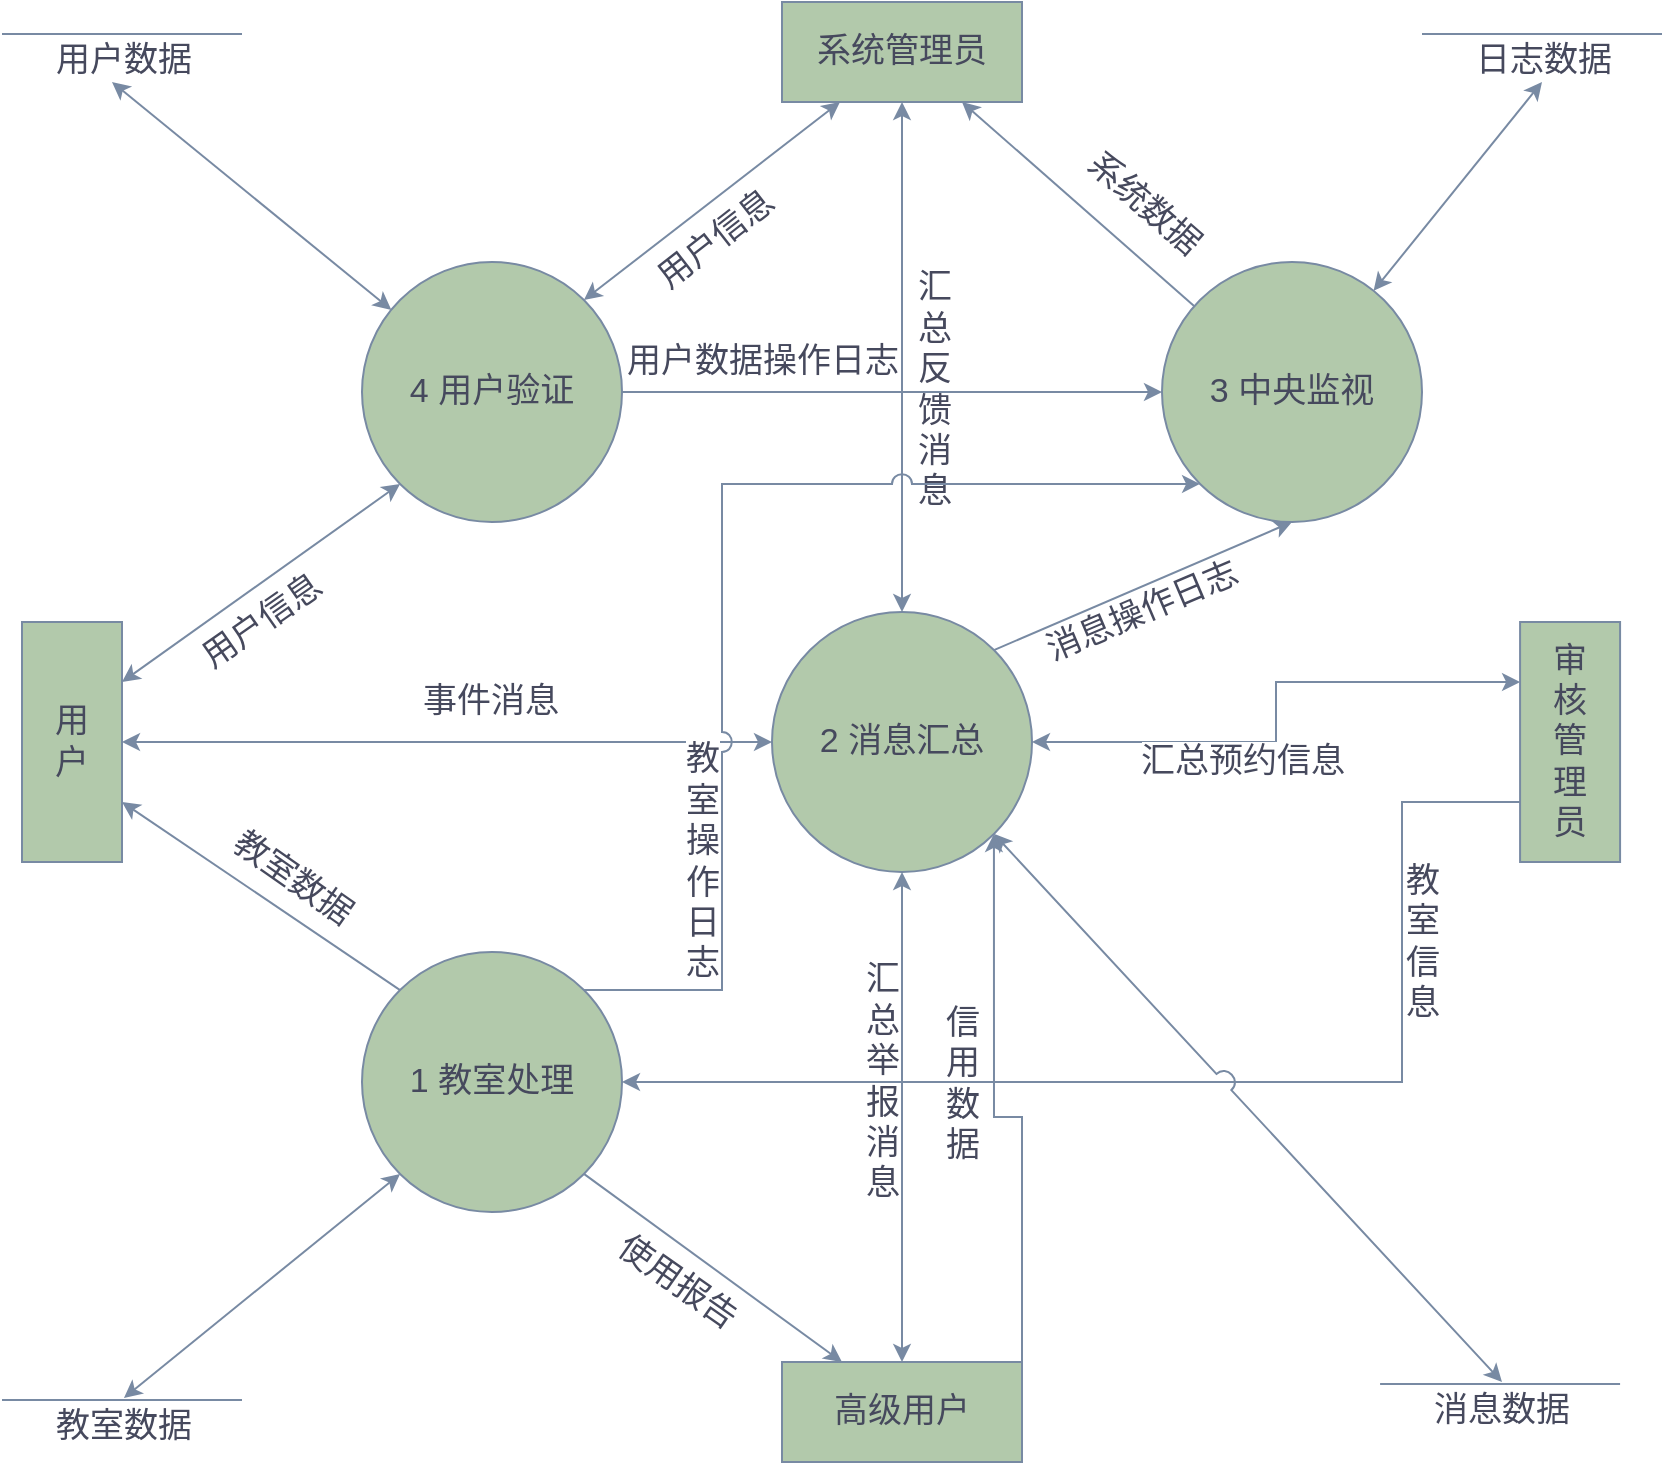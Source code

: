 <mxfile version="14.6.13" type="device"><diagram id="RNRoM0hFhn7MYVDlEdIJ" name="第 1 页"><mxGraphModel dx="1580" dy="2256" grid="1" gridSize="10" guides="1" tooltips="1" connect="1" arrows="1" fold="1" page="1" pageScale="1" pageWidth="1654" pageHeight="1169" math="0" shadow="0"><root><mxCell id="0"/><mxCell id="1" parent="0"/><mxCell id="66C6QFmbIxNWuLjoA41M-35" style="rounded=0;orthogonalLoop=1;jettySize=auto;html=1;fontSize=17;exitX=0;exitY=0;exitDx=0;exitDy=0;entryX=1;entryY=0.75;entryDx=0;entryDy=0;strokeColor=#788AA3;fontColor=#46495D;" parent="1" source="66C6QFmbIxNWuLjoA41M-66" target="66C6QFmbIxNWuLjoA41M-52" edge="1"><mxGeometry relative="1" as="geometry"><mxPoint x="260" y="470" as="sourcePoint"/></mxGeometry></mxCell><mxCell id="66C6QFmbIxNWuLjoA41M-36" value="教室数据" style="edgeLabel;html=1;align=center;verticalAlign=middle;resizable=0;points=[];fontSize=17;rotation=35;fontColor=#46495D;" parent="66C6QFmbIxNWuLjoA41M-35" vertex="1" connectable="0"><mxGeometry x="0.085" y="2" relative="1" as="geometry"><mxPoint x="22" y="-7" as="offset"/></mxGeometry></mxCell><mxCell id="66C6QFmbIxNWuLjoA41M-37" style="rounded=0;orthogonalLoop=1;jettySize=auto;html=1;fontSize=17;exitX=1;exitY=1;exitDx=0;exitDy=0;entryX=0.25;entryY=0;entryDx=0;entryDy=0;strokeColor=#788AA3;fontColor=#46495D;" parent="1" source="66C6QFmbIxNWuLjoA41M-66" target="66C6QFmbIxNWuLjoA41M-55" edge="1"><mxGeometry relative="1" as="geometry"><mxPoint x="540" y="559.04" as="sourcePoint"/><mxPoint x="480" y="729" as="targetPoint"/></mxGeometry></mxCell><mxCell id="66C6QFmbIxNWuLjoA41M-38" value="使用报告" style="edgeLabel;html=1;align=center;verticalAlign=middle;resizable=0;points=[];fontSize=17;rotation=35;fontColor=#46495D;" parent="66C6QFmbIxNWuLjoA41M-37" vertex="1" connectable="0"><mxGeometry x="-0.061" relative="1" as="geometry"><mxPoint x="-15" y="10" as="offset"/></mxGeometry></mxCell><mxCell id="66C6QFmbIxNWuLjoA41M-39" style="edgeStyle=orthogonalEdgeStyle;rounded=0;orthogonalLoop=1;jettySize=auto;html=1;exitX=0.5;exitY=1;exitDx=0;exitDy=0;entryX=0.5;entryY=0;entryDx=0;entryDy=0;fontSize=17;startArrow=classic;startFill=1;strokeColor=#788AA3;fontColor=#46495D;" parent="1" source="66C6QFmbIxNWuLjoA41M-47" target="66C6QFmbIxNWuLjoA41M-55" edge="1"><mxGeometry relative="1" as="geometry"><mxPoint x="494.038" y="540.002" as="sourcePoint"/></mxGeometry></mxCell><mxCell id="66C6QFmbIxNWuLjoA41M-40" value="汇&lt;br&gt;总&lt;br&gt;举&lt;br&gt;报&lt;br&gt;消&lt;br&gt;息" style="edgeLabel;html=1;align=center;verticalAlign=middle;resizable=0;points=[];fontSize=17;fontColor=#46495D;" parent="66C6QFmbIxNWuLjoA41M-39" vertex="1" connectable="0"><mxGeometry x="-0.386" y="-1" relative="1" as="geometry"><mxPoint x="-9" y="30" as="offset"/></mxGeometry></mxCell><mxCell id="66C6QFmbIxNWuLjoA41M-41" style="edgeStyle=orthogonalEdgeStyle;rounded=0;orthogonalLoop=1;jettySize=auto;html=1;entryX=0;entryY=0.25;entryDx=0;entryDy=0;fontSize=17;startArrow=classic;startFill=1;strokeColor=#788AA3;fontColor=#46495D;" parent="1" source="66C6QFmbIxNWuLjoA41M-47" target="66C6QFmbIxNWuLjoA41M-58" edge="1"><mxGeometry relative="1" as="geometry"><mxPoint x="560.002" y="395.962" as="sourcePoint"/><Array as="points"/></mxGeometry></mxCell><mxCell id="66C6QFmbIxNWuLjoA41M-42" value="汇总预约信息" style="edgeLabel;html=1;align=center;verticalAlign=middle;resizable=0;points=[];fontSize=17;fontColor=#46495D;" parent="66C6QFmbIxNWuLjoA41M-41" vertex="1" connectable="0"><mxGeometry x="0.076" y="1" relative="1" as="geometry"><mxPoint x="-16" y="35" as="offset"/></mxGeometry></mxCell><mxCell id="66C6QFmbIxNWuLjoA41M-43" style="rounded=0;orthogonalLoop=1;jettySize=auto;html=1;entryX=0.75;entryY=1;entryDx=0;entryDy=0;fontSize=17;startArrow=none;startFill=0;strokeColor=#788AA3;fontColor=#46495D;" parent="1" source="66C6QFmbIxNWuLjoA41M-71" target="66C6QFmbIxNWuLjoA41M-60" edge="1"><mxGeometry relative="1" as="geometry"><mxPoint x="585.962" y="229.038" as="sourcePoint"/></mxGeometry></mxCell><mxCell id="66C6QFmbIxNWuLjoA41M-44" value="系统数据" style="edgeLabel;html=1;align=center;verticalAlign=middle;resizable=0;points=[];fontSize=17;rotation=41;fontColor=#46495D;" parent="66C6QFmbIxNWuLjoA41M-43" vertex="1" connectable="0"><mxGeometry x="-0.017" y="-1" relative="1" as="geometry"><mxPoint x="31" y="-1" as="offset"/></mxGeometry></mxCell><mxCell id="66C6QFmbIxNWuLjoA41M-45" style="rounded=0;orthogonalLoop=1;jettySize=auto;html=1;entryX=0.508;entryY=0.375;entryDx=0;entryDy=0;entryPerimeter=0;fontSize=17;jumpStyle=arc;jumpSize=11;startArrow=classic;startFill=1;exitX=0;exitY=1;exitDx=0;exitDy=0;strokeColor=#788AA3;fontColor=#46495D;" parent="1" source="66C6QFmbIxNWuLjoA41M-66" target="66C6QFmbIxNWuLjoA41M-61" edge="1"><mxGeometry relative="1" as="geometry"><mxPoint x="-70" y="430" as="sourcePoint"/></mxGeometry></mxCell><mxCell id="66C6QFmbIxNWuLjoA41M-46" style="rounded=0;jumpStyle=arc;jumpSize=11;orthogonalLoop=1;jettySize=auto;html=1;fontSize=17;startArrow=classic;startFill=1;strokeColor=#788AA3;fontColor=#46495D;" parent="1" source="66C6QFmbIxNWuLjoA41M-65" edge="1"><mxGeometry relative="1" as="geometry"><mxPoint x="115" y="20" as="targetPoint"/><mxPoint x="279.038" y="-88.002" as="sourcePoint"/></mxGeometry></mxCell><mxCell id="66C6QFmbIxNWuLjoA41M-72" style="edgeStyle=none;rounded=0;orthogonalLoop=1;jettySize=auto;html=1;exitX=1;exitY=0;exitDx=0;exitDy=0;startArrow=none;startFill=0;entryX=0.5;entryY=1;entryDx=0;entryDy=0;strokeColor=#788AA3;fontColor=#46495D;" parent="1" source="66C6QFmbIxNWuLjoA41M-47" target="66C6QFmbIxNWuLjoA41M-71" edge="1"><mxGeometry relative="1" as="geometry"/></mxCell><mxCell id="66C6QFmbIxNWuLjoA41M-47" value="2 消息汇总" style="ellipse;whiteSpace=wrap;html=1;aspect=fixed;fontSize=17;fillColor=#B2C9AB;strokeColor=#788AA3;fontColor=#46495D;" parent="1" vertex="1"><mxGeometry x="445" y="285" width="130" height="130" as="geometry"/></mxCell><mxCell id="66C6QFmbIxNWuLjoA41M-48" style="edgeStyle=orthogonalEdgeStyle;rounded=0;orthogonalLoop=1;jettySize=auto;html=1;entryX=0;entryY=0.5;entryDx=0;entryDy=0;fontSize=17;exitX=1;exitY=0.5;exitDx=0;exitDy=0;startArrow=classic;startFill=1;strokeColor=#788AA3;fontColor=#46495D;" parent="1" source="66C6QFmbIxNWuLjoA41M-52" target="66C6QFmbIxNWuLjoA41M-47" edge="1"><mxGeometry relative="1" as="geometry"><mxPoint x="399.038" y="304.038" as="targetPoint"/></mxGeometry></mxCell><mxCell id="66C6QFmbIxNWuLjoA41M-49" value="事件消息" style="edgeLabel;html=1;align=center;verticalAlign=middle;resizable=0;points=[];fontSize=17;fontColor=#46495D;" parent="66C6QFmbIxNWuLjoA41M-48" vertex="1" connectable="0"><mxGeometry x="-0.2" y="4" relative="1" as="geometry"><mxPoint x="54" y="-16" as="offset"/></mxGeometry></mxCell><mxCell id="66C6QFmbIxNWuLjoA41M-50" style="rounded=0;jumpStyle=arc;jumpSize=11;orthogonalLoop=1;jettySize=auto;html=1;exitX=1;exitY=0.25;exitDx=0;exitDy=0;fontSize=17;startArrow=classic;startFill=1;entryX=0;entryY=1;entryDx=0;entryDy=0;strokeColor=#788AA3;fontColor=#46495D;" parent="1" source="66C6QFmbIxNWuLjoA41M-52" target="66C6QFmbIxNWuLjoA41M-65" edge="1"><mxGeometry relative="1" as="geometry"><mxPoint x="210" y="150" as="targetPoint"/></mxGeometry></mxCell><mxCell id="66C6QFmbIxNWuLjoA41M-51" value="用户信息" style="edgeLabel;html=1;align=center;verticalAlign=middle;resizable=0;points=[];fontSize=17;rotation=325;fontColor=#46495D;" parent="66C6QFmbIxNWuLjoA41M-50" vertex="1" connectable="0"><mxGeometry x="-0.333" y="1" relative="1" as="geometry"><mxPoint x="24" y="4" as="offset"/></mxGeometry></mxCell><mxCell id="66C6QFmbIxNWuLjoA41M-52" value="用&lt;br&gt;户" style="rounded=0;whiteSpace=wrap;html=1;fontSize=17;fillColor=#B2C9AB;strokeColor=#788AA3;fontColor=#46495D;" parent="1" vertex="1"><mxGeometry x="70" y="290" width="50" height="120" as="geometry"/></mxCell><mxCell id="66C6QFmbIxNWuLjoA41M-53" style="edgeStyle=orthogonalEdgeStyle;rounded=0;orthogonalLoop=1;jettySize=auto;html=1;exitX=1;exitY=0;exitDx=0;exitDy=0;entryX=1;entryY=1;entryDx=0;entryDy=0;fontSize=17;strokeColor=#788AA3;fontColor=#46495D;" parent="1" source="66C6QFmbIxNWuLjoA41M-55" target="66C6QFmbIxNWuLjoA41M-47" edge="1"><mxGeometry relative="1" as="geometry"><mxPoint x="585.962" y="540.002" as="targetPoint"/></mxGeometry></mxCell><mxCell id="66C6QFmbIxNWuLjoA41M-54" value="信&lt;br&gt;用&lt;br&gt;数&lt;br&gt;据" style="edgeLabel;html=1;align=center;verticalAlign=middle;resizable=0;points=[];fontSize=17;fontColor=#46495D;" parent="66C6QFmbIxNWuLjoA41M-53" vertex="1" connectable="0"><mxGeometry x="0.435" y="1" relative="1" as="geometry"><mxPoint x="-15" y="46" as="offset"/></mxGeometry></mxCell><mxCell id="66C6QFmbIxNWuLjoA41M-55" value="高级用户" style="rounded=0;whiteSpace=wrap;html=1;fontSize=17;fillColor=#B2C9AB;strokeColor=#788AA3;fontColor=#46495D;" parent="1" vertex="1"><mxGeometry x="450" y="660" width="120" height="50" as="geometry"/></mxCell><mxCell id="66C6QFmbIxNWuLjoA41M-56" style="rounded=0;orthogonalLoop=1;jettySize=auto;html=1;exitX=0;exitY=0.75;exitDx=0;exitDy=0;entryX=1;entryY=0.5;entryDx=0;entryDy=0;fontSize=17;edgeStyle=elbowEdgeStyle;strokeColor=#788AA3;fontColor=#46495D;" parent="1" source="66C6QFmbIxNWuLjoA41M-58" target="66C6QFmbIxNWuLjoA41M-66" edge="1"><mxGeometry relative="1" as="geometry"><mxPoint x="560.002" y="304.038" as="targetPoint"/><Array as="points"><mxPoint x="760" y="420"/></Array></mxGeometry></mxCell><mxCell id="66C6QFmbIxNWuLjoA41M-57" value="教&lt;br&gt;室&lt;br&gt;信&lt;br&gt;息" style="edgeLabel;html=1;align=center;verticalAlign=middle;resizable=0;points=[];fontSize=17;fontColor=#46495D;" parent="66C6QFmbIxNWuLjoA41M-56" vertex="1" connectable="0"><mxGeometry x="0.084" y="-3" relative="1" as="geometry"><mxPoint x="130" y="-67" as="offset"/></mxGeometry></mxCell><mxCell id="66C6QFmbIxNWuLjoA41M-58" value="审&lt;br&gt;核&lt;br&gt;管&lt;br&gt;理&lt;br&gt;员" style="rounded=0;whiteSpace=wrap;html=1;fontSize=17;fillColor=#B2C9AB;strokeColor=#788AA3;fontColor=#46495D;" parent="1" vertex="1"><mxGeometry x="819.04" y="290" width="50" height="120" as="geometry"/></mxCell><mxCell id="66C6QFmbIxNWuLjoA41M-60" value="系统管理员" style="rounded=0;whiteSpace=wrap;html=1;fontSize=17;fillColor=#B2C9AB;strokeColor=#788AA3;fontColor=#46495D;" parent="1" vertex="1"><mxGeometry x="450" y="-20" width="120" height="50" as="geometry"/></mxCell><mxCell id="66C6QFmbIxNWuLjoA41M-61" value="教室数据" style="line;strokeWidth=1;fillColor=none;align=left;verticalAlign=middle;spacingTop=-1;spacingLeft=-95;spacingRight=3;rotatable=0;labelPosition=right;points=[];portConstraint=eastwest;fontSize=17;spacingBottom=-23;strokeColor=#788AA3;fontColor=#46495D;" parent="1" vertex="1"><mxGeometry x="60" y="675" width="120" height="8" as="geometry"/></mxCell><mxCell id="66C6QFmbIxNWuLjoA41M-62" value="用户数据" style="line;strokeWidth=1;fillColor=none;align=left;verticalAlign=middle;spacingTop=-1;spacingLeft=-95;spacingRight=3;rotatable=0;labelPosition=right;points=[];portConstraint=eastwest;fontSize=17;spacingBottom=-23;strokeColor=#788AA3;fontColor=#46495D;" parent="1" vertex="1"><mxGeometry x="60" y="-8.0" width="120" height="8" as="geometry"/></mxCell><mxCell id="66C6QFmbIxNWuLjoA41M-63" style="rounded=0;orthogonalLoop=1;jettySize=auto;html=1;entryX=0.5;entryY=1;entryDx=0;entryDy=0;fontSize=17;startArrow=classic;startFill=1;edgeStyle=elbowEdgeStyle;elbow=vertical;exitX=0.5;exitY=0;exitDx=0;exitDy=0;strokeColor=#788AA3;fontColor=#46495D;" parent="1" source="66C6QFmbIxNWuLjoA41M-47" target="66C6QFmbIxNWuLjoA41M-60" edge="1"><mxGeometry relative="1" as="geometry"><mxPoint x="494.038" y="229.038" as="sourcePoint"/><mxPoint x="499" y="40" as="targetPoint"/><Array as="points"><mxPoint x="490" y="100"/></Array></mxGeometry></mxCell><mxCell id="66C6QFmbIxNWuLjoA41M-64" value="汇&lt;br&gt;总&lt;br&gt;反&lt;br&gt;馈&lt;br&gt;消&lt;br&gt;息" style="edgeLabel;html=1;align=center;verticalAlign=middle;resizable=0;points=[];fontSize=17;fontColor=#46495D;" parent="66C6QFmbIxNWuLjoA41M-63" vertex="1" connectable="0"><mxGeometry x="-0.017" y="-1" relative="1" as="geometry"><mxPoint x="15" y="14" as="offset"/></mxGeometry></mxCell><mxCell id="66C6QFmbIxNWuLjoA41M-73" style="edgeStyle=none;rounded=0;orthogonalLoop=1;jettySize=auto;html=1;entryX=0;entryY=0.5;entryDx=0;entryDy=0;startArrow=none;startFill=0;strokeColor=#788AA3;fontColor=#46495D;" parent="1" source="66C6QFmbIxNWuLjoA41M-65" target="66C6QFmbIxNWuLjoA41M-71" edge="1"><mxGeometry relative="1" as="geometry"/></mxCell><mxCell id="66C6QFmbIxNWuLjoA41M-65" value="4 用户验证" style="ellipse;whiteSpace=wrap;html=1;aspect=fixed;fontSize=17;fillColor=#B2C9AB;strokeColor=#788AA3;fontColor=#46495D;" parent="1" vertex="1"><mxGeometry x="240" y="110" width="130" height="130" as="geometry"/></mxCell><mxCell id="66C6QFmbIxNWuLjoA41M-74" style="edgeStyle=orthogonalEdgeStyle;rounded=0;orthogonalLoop=1;jettySize=auto;html=1;exitX=1;exitY=0;exitDx=0;exitDy=0;startArrow=none;startFill=0;jumpStyle=arc;jumpSize=10;entryX=0;entryY=1;entryDx=0;entryDy=0;strokeColor=#788AA3;fontColor=#46495D;" parent="1" source="66C6QFmbIxNWuLjoA41M-66" target="66C6QFmbIxNWuLjoA41M-71" edge="1"><mxGeometry relative="1" as="geometry"><Array as="points"><mxPoint x="420" y="474"/><mxPoint x="420" y="221"/></Array></mxGeometry></mxCell><mxCell id="66C6QFmbIxNWuLjoA41M-66" value="1 教室处理" style="ellipse;whiteSpace=wrap;html=1;aspect=fixed;fontSize=17;fillColor=#B2C9AB;strokeColor=#788AA3;fontColor=#46495D;" parent="1" vertex="1"><mxGeometry x="240" y="455" width="130" height="130" as="geometry"/></mxCell><mxCell id="66C6QFmbIxNWuLjoA41M-69" style="rounded=0;orthogonalLoop=1;jettySize=auto;html=1;entryX=0.508;entryY=0.375;entryDx=0;entryDy=0;entryPerimeter=0;fontSize=17;jumpStyle=arc;jumpSize=11;startArrow=classic;startFill=1;exitX=1;exitY=1;exitDx=0;exitDy=0;strokeColor=#788AA3;fontColor=#46495D;" parent="1" source="66C6QFmbIxNWuLjoA41M-47" target="66C6QFmbIxNWuLjoA41M-70" edge="1"><mxGeometry relative="1" as="geometry"><mxPoint x="949.038" y="-116.998" as="sourcePoint"/></mxGeometry></mxCell><mxCell id="66C6QFmbIxNWuLjoA41M-70" value="消息数据" style="line;strokeWidth=1;fillColor=none;align=left;verticalAlign=middle;spacingTop=-1;spacingLeft=-95;spacingRight=3;rotatable=0;labelPosition=right;points=[];portConstraint=eastwest;fontSize=17;spacingBottom=-23;strokeColor=#788AA3;fontColor=#46495D;" parent="1" vertex="1"><mxGeometry x="749.04" y="667" width="120" height="8" as="geometry"/></mxCell><mxCell id="66C6QFmbIxNWuLjoA41M-71" value="3 中央监视" style="ellipse;whiteSpace=wrap;html=1;aspect=fixed;fontSize=17;fillColor=#B2C9AB;strokeColor=#788AA3;fontColor=#46495D;" parent="1" vertex="1"><mxGeometry x="640" y="110" width="130" height="130" as="geometry"/></mxCell><mxCell id="66C6QFmbIxNWuLjoA41M-75" value="日志数据" style="line;strokeWidth=1;fillColor=none;align=left;verticalAlign=middle;spacingTop=-1;spacingLeft=-95;spacingRight=3;rotatable=0;labelPosition=right;points=[];portConstraint=eastwest;fontSize=17;spacingBottom=-23;strokeColor=#788AA3;fontColor=#46495D;" parent="1" vertex="1"><mxGeometry x="770" y="-8" width="120" height="8" as="geometry"/></mxCell><mxCell id="66C6QFmbIxNWuLjoA41M-76" style="rounded=0;jumpStyle=arc;jumpSize=11;orthogonalLoop=1;jettySize=auto;html=1;fontSize=17;startArrow=classic;startFill=1;strokeColor=#788AA3;fontColor=#46495D;" parent="1" source="66C6QFmbIxNWuLjoA41M-71" edge="1"><mxGeometry relative="1" as="geometry"><mxPoint x="830" y="20" as="targetPoint"/><mxPoint x="1029.581" y="231.986" as="sourcePoint"/></mxGeometry></mxCell><mxCell id="66C6QFmbIxNWuLjoA41M-77" style="rounded=0;jumpStyle=arc;jumpSize=11;orthogonalLoop=1;jettySize=auto;html=1;exitX=1;exitY=0;exitDx=0;exitDy=0;fontSize=17;startArrow=classic;startFill=1;strokeColor=#788AA3;fontColor=#46495D;" parent="1" source="66C6QFmbIxNWuLjoA41M-65" edge="1"><mxGeometry relative="1" as="geometry"><mxPoint x="340" y="129.04" as="sourcePoint"/><mxPoint x="479" y="30" as="targetPoint"/></mxGeometry></mxCell><mxCell id="66C6QFmbIxNWuLjoA41M-78" value="用户信息" style="edgeLabel;html=1;align=center;verticalAlign=middle;resizable=0;points=[];fontSize=17;rotation=322;fontColor=#46495D;" parent="66C6QFmbIxNWuLjoA41M-77" vertex="1" connectable="0"><mxGeometry x="-0.333" y="1" relative="1" as="geometry"><mxPoint x="24" y="4" as="offset"/></mxGeometry></mxCell><mxCell id="66C6QFmbIxNWuLjoA41M-80" value="消息操作日志" style="edgeLabel;html=1;align=center;verticalAlign=middle;resizable=0;points=[];fontSize=17;rotation=337;fontColor=#46495D;" parent="1" vertex="1" connectable="0"><mxGeometry x="630.005" y="285.003" as="geometry"/></mxCell><mxCell id="66C6QFmbIxNWuLjoA41M-81" value="用户数据操作日志" style="edgeLabel;html=1;align=center;verticalAlign=middle;resizable=0;points=[];fontSize=17;rotation=0;fontColor=#46495D;" parent="1" vertex="1" connectable="0"><mxGeometry x="440.005" y="160.003" as="geometry"/></mxCell><mxCell id="66C6QFmbIxNWuLjoA41M-82" value="教&lt;br&gt;室&lt;br&gt;操&lt;br&gt;作&lt;br&gt;日&lt;br&gt;志" style="edgeLabel;html=1;align=center;verticalAlign=middle;resizable=0;points=[];fontSize=17;rotation=0;fontColor=#46495D;" parent="1" vertex="1" connectable="0"><mxGeometry x="410.005" y="410.003" as="geometry"/></mxCell></root></mxGraphModel></diagram></mxfile>